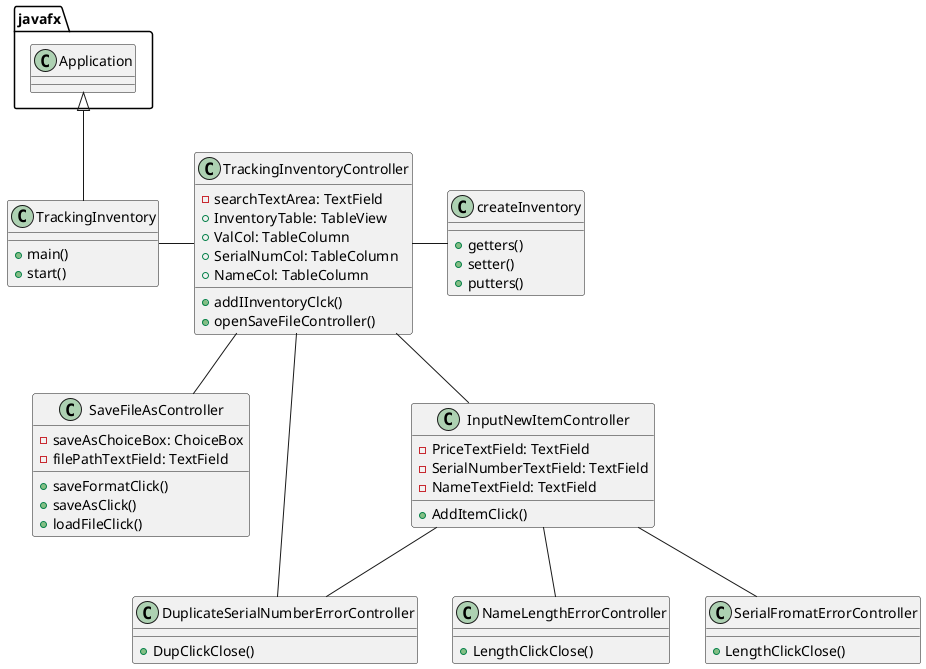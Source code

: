 @startuml
'https://plantuml.com/class-diagram

class TrackingInventory
{
    + main()
    + start()
}

class TrackingInventoryController
{
    - searchTextArea: TextField
    + InventoryTable: TableView
    + ValCol: TableColumn
    + SerialNumCol: TableColumn
    + NameCol: TableColumn

    + addIInventoryClck()
    + openSaveFileController()
}

class SaveFileAsController
{
    - saveAsChoiceBox: ChoiceBox
    - filePathTextField: TextField

    + saveFormatClick()
    + saveAsClick()
    + loadFileClick()
}

class InputNewItemController
{
    - PriceTextField: TextField
    - SerialNumberTextField: TextField
    - NameTextField: TextField

    + AddItemClick()
}

class DuplicateSerialNumberErrorController
{
    + DupClickClose()
}

class NameLengthErrorController
{
    + LengthClickClose()
}

class SerialFromatErrorController
{
    + LengthClickClose()
}

class createInventory
{
    +getters()
    +setter()
    +putters()
}

javafx.Application <|-- TrackingInventory

TrackingInventory - TrackingInventoryController
TrackingInventoryController - createInventory
TrackingInventoryController -- SaveFileAsController
TrackingInventoryController -- InputNewItemController
TrackingInventoryController -- DuplicateSerialNumberErrorController
InputNewItemController -- DuplicateSerialNumberErrorController
InputNewItemController -- NameLengthErrorController
InputNewItemController -- SerialFromatErrorController

@enduml